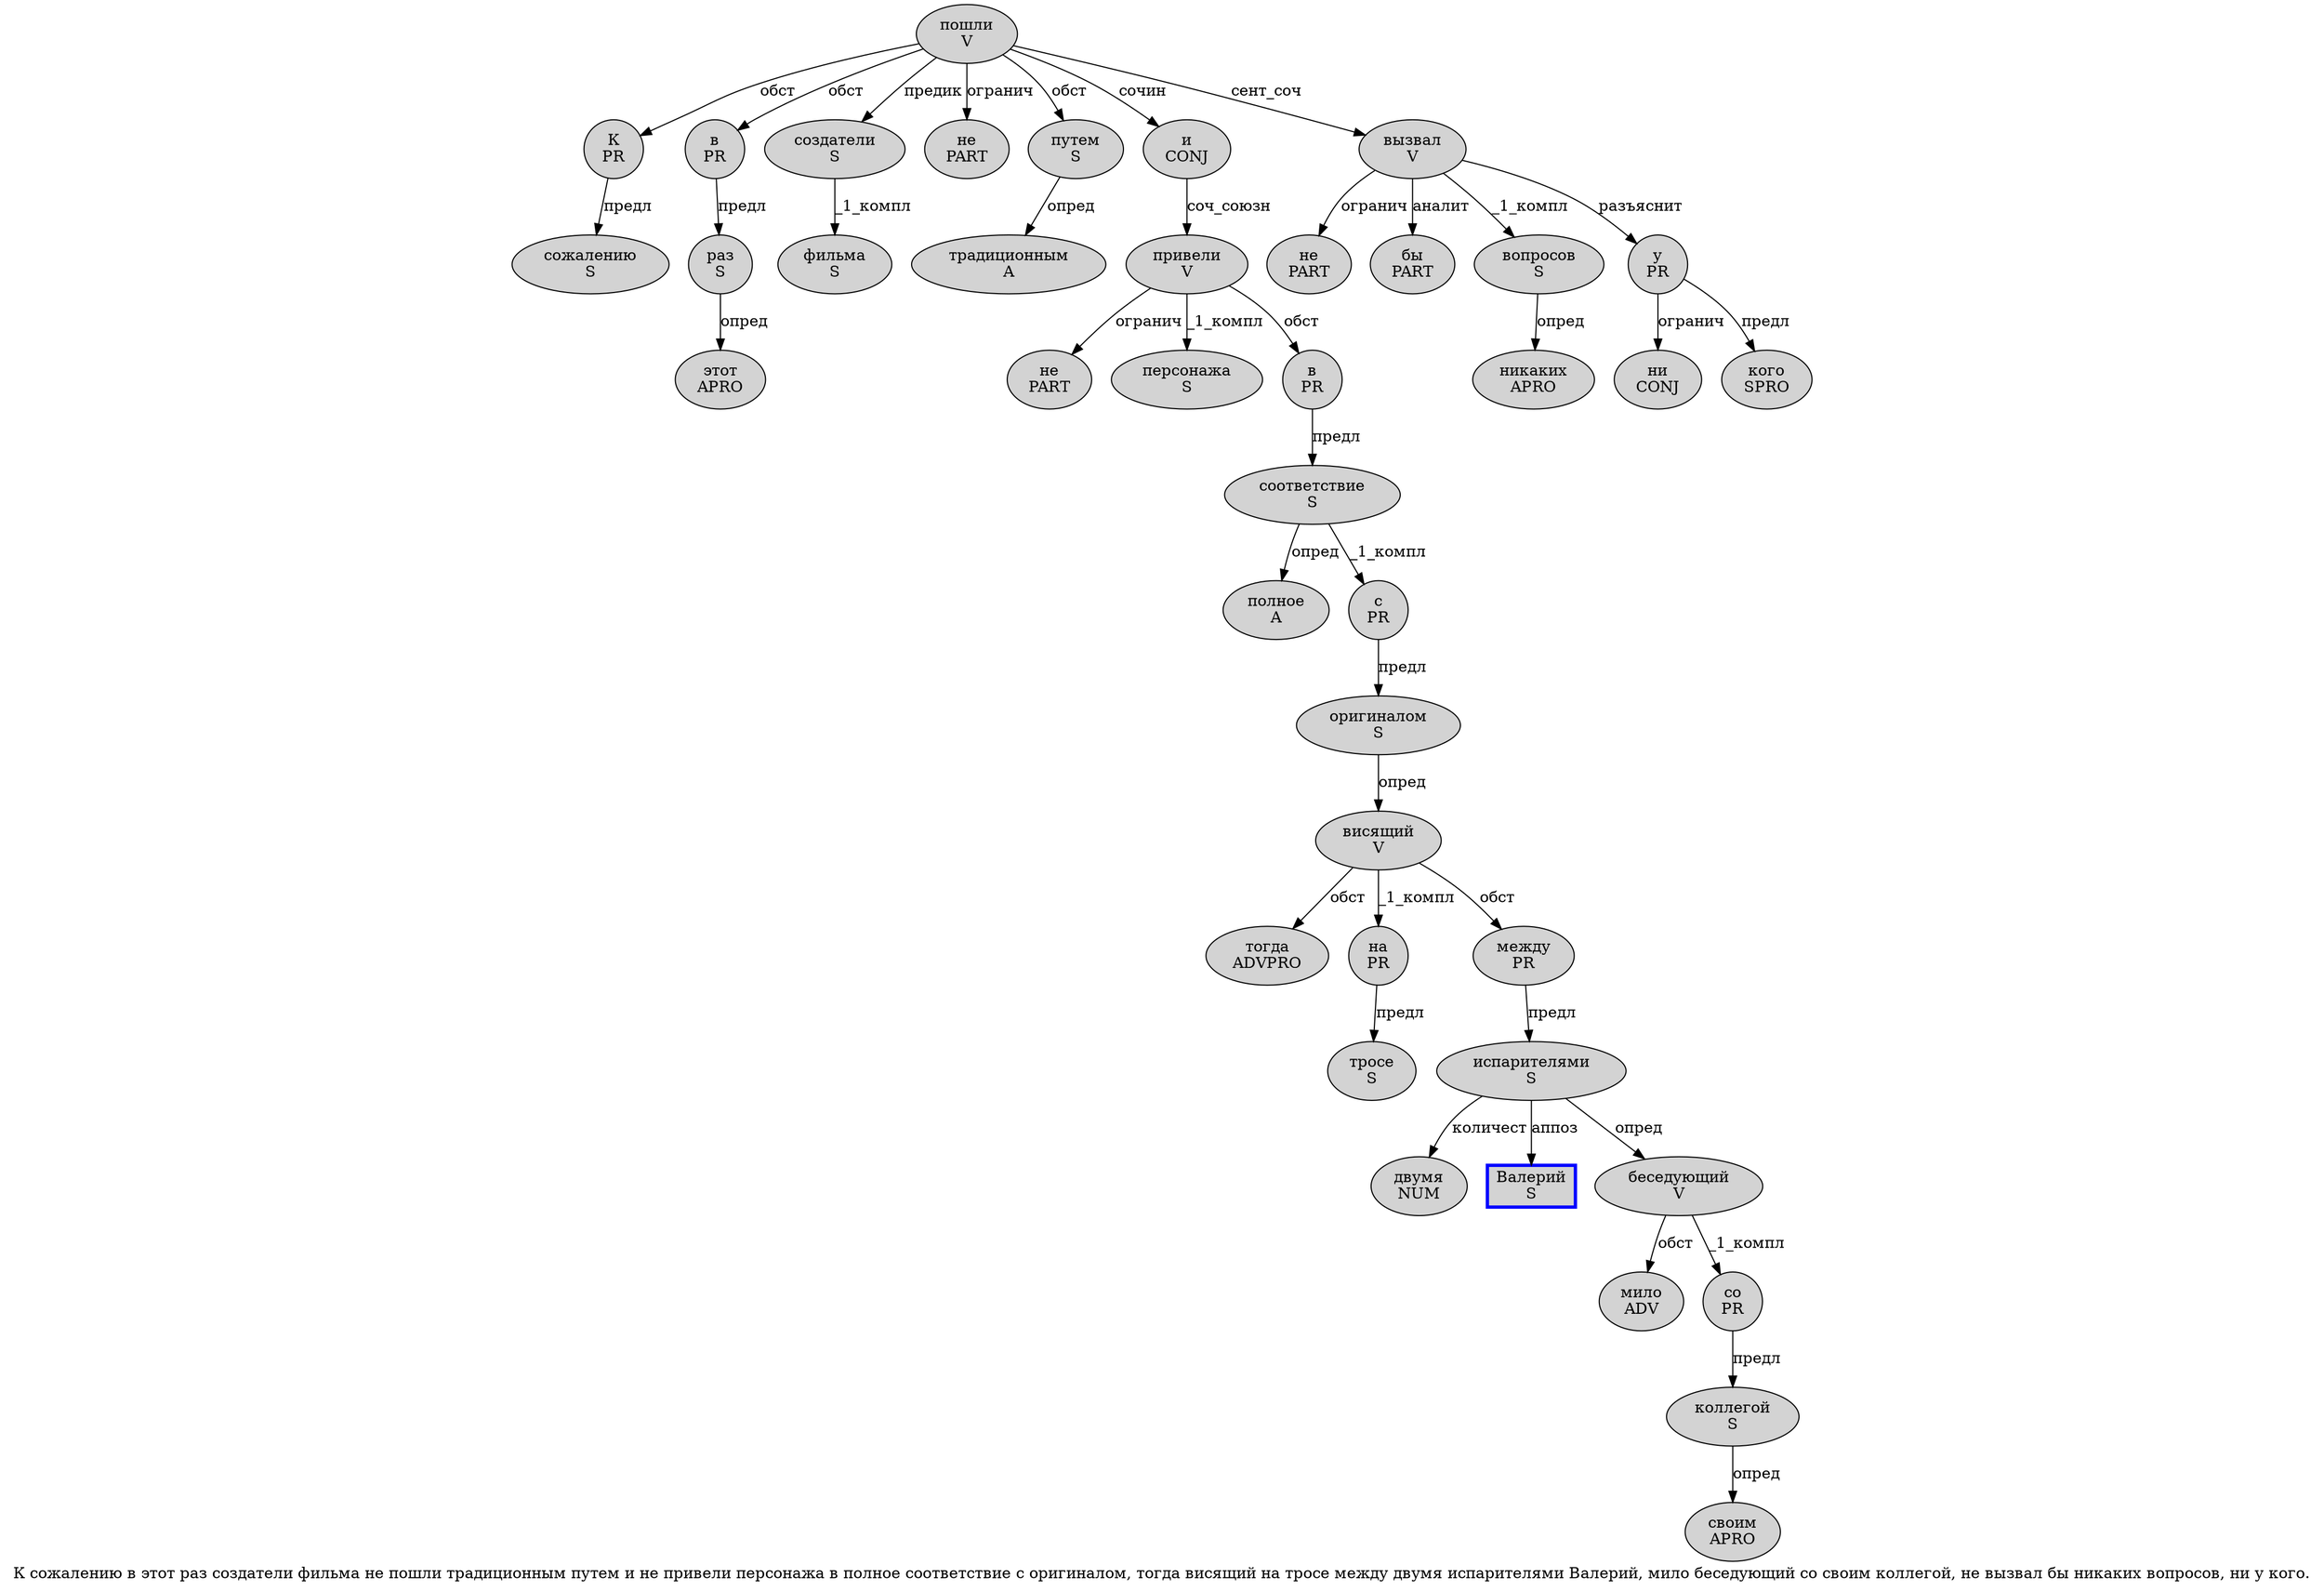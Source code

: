 digraph SENTENCE_3644 {
	graph [label="К сожалению в этот раз создатели фильма не пошли традиционным путем и не привели персонажа в полное соответствие с оригиналом, тогда висящий на тросе между двумя испарителями Валерий, мило беседующий со своим коллегой, не вызвал бы никаких вопросов, ни у кого."]
	node [style=filled]
		0 [label="К
PR" color="" fillcolor=lightgray penwidth=1 shape=ellipse]
		1 [label="сожалению
S" color="" fillcolor=lightgray penwidth=1 shape=ellipse]
		2 [label="в
PR" color="" fillcolor=lightgray penwidth=1 shape=ellipse]
		3 [label="этот
APRO" color="" fillcolor=lightgray penwidth=1 shape=ellipse]
		4 [label="раз
S" color="" fillcolor=lightgray penwidth=1 shape=ellipse]
		5 [label="создатели
S" color="" fillcolor=lightgray penwidth=1 shape=ellipse]
		6 [label="фильма
S" color="" fillcolor=lightgray penwidth=1 shape=ellipse]
		7 [label="не
PART" color="" fillcolor=lightgray penwidth=1 shape=ellipse]
		8 [label="пошли
V" color="" fillcolor=lightgray penwidth=1 shape=ellipse]
		9 [label="традиционным
A" color="" fillcolor=lightgray penwidth=1 shape=ellipse]
		10 [label="путем
S" color="" fillcolor=lightgray penwidth=1 shape=ellipse]
		11 [label="и
CONJ" color="" fillcolor=lightgray penwidth=1 shape=ellipse]
		12 [label="не
PART" color="" fillcolor=lightgray penwidth=1 shape=ellipse]
		13 [label="привели
V" color="" fillcolor=lightgray penwidth=1 shape=ellipse]
		14 [label="персонажа
S" color="" fillcolor=lightgray penwidth=1 shape=ellipse]
		15 [label="в
PR" color="" fillcolor=lightgray penwidth=1 shape=ellipse]
		16 [label="полное
A" color="" fillcolor=lightgray penwidth=1 shape=ellipse]
		17 [label="соответствие
S" color="" fillcolor=lightgray penwidth=1 shape=ellipse]
		18 [label="с
PR" color="" fillcolor=lightgray penwidth=1 shape=ellipse]
		19 [label="оригиналом
S" color="" fillcolor=lightgray penwidth=1 shape=ellipse]
		21 [label="тогда
ADVPRO" color="" fillcolor=lightgray penwidth=1 shape=ellipse]
		22 [label="висящий
V" color="" fillcolor=lightgray penwidth=1 shape=ellipse]
		23 [label="на
PR" color="" fillcolor=lightgray penwidth=1 shape=ellipse]
		24 [label="тросе
S" color="" fillcolor=lightgray penwidth=1 shape=ellipse]
		25 [label="между
PR" color="" fillcolor=lightgray penwidth=1 shape=ellipse]
		26 [label="двумя
NUM" color="" fillcolor=lightgray penwidth=1 shape=ellipse]
		27 [label="испарителями
S" color="" fillcolor=lightgray penwidth=1 shape=ellipse]
		28 [label="Валерий
S" color=blue fillcolor=lightgray penwidth=3 shape=box]
		30 [label="мило
ADV" color="" fillcolor=lightgray penwidth=1 shape=ellipse]
		31 [label="беседующий
V" color="" fillcolor=lightgray penwidth=1 shape=ellipse]
		32 [label="со
PR" color="" fillcolor=lightgray penwidth=1 shape=ellipse]
		33 [label="своим
APRO" color="" fillcolor=lightgray penwidth=1 shape=ellipse]
		34 [label="коллегой
S" color="" fillcolor=lightgray penwidth=1 shape=ellipse]
		36 [label="не
PART" color="" fillcolor=lightgray penwidth=1 shape=ellipse]
		37 [label="вызвал
V" color="" fillcolor=lightgray penwidth=1 shape=ellipse]
		38 [label="бы
PART" color="" fillcolor=lightgray penwidth=1 shape=ellipse]
		39 [label="никаких
APRO" color="" fillcolor=lightgray penwidth=1 shape=ellipse]
		40 [label="вопросов
S" color="" fillcolor=lightgray penwidth=1 shape=ellipse]
		42 [label="ни
CONJ" color="" fillcolor=lightgray penwidth=1 shape=ellipse]
		43 [label="у
PR" color="" fillcolor=lightgray penwidth=1 shape=ellipse]
		44 [label="кого
SPRO" color="" fillcolor=lightgray penwidth=1 shape=ellipse]
			22 -> 21 [label="обст"]
			22 -> 23 [label="_1_компл"]
			22 -> 25 [label="обст"]
			10 -> 9 [label="опред"]
			4 -> 3 [label="опред"]
			5 -> 6 [label="_1_компл"]
			37 -> 36 [label="огранич"]
			37 -> 38 [label="аналит"]
			37 -> 40 [label="_1_компл"]
			37 -> 43 [label="разъяснит"]
			8 -> 0 [label="обст"]
			8 -> 2 [label="обст"]
			8 -> 5 [label="предик"]
			8 -> 7 [label="огранич"]
			8 -> 10 [label="обст"]
			8 -> 11 [label="сочин"]
			8 -> 37 [label="сент_соч"]
			40 -> 39 [label="опред"]
			15 -> 17 [label="предл"]
			18 -> 19 [label="предл"]
			11 -> 13 [label="соч_союзн"]
			13 -> 12 [label="огранич"]
			13 -> 14 [label="_1_компл"]
			13 -> 15 [label="обст"]
			25 -> 27 [label="предл"]
			43 -> 42 [label="огранич"]
			43 -> 44 [label="предл"]
			27 -> 26 [label="количест"]
			27 -> 28 [label="аппоз"]
			27 -> 31 [label="опред"]
			0 -> 1 [label="предл"]
			19 -> 22 [label="опред"]
			17 -> 16 [label="опред"]
			17 -> 18 [label="_1_компл"]
			23 -> 24 [label="предл"]
			2 -> 4 [label="предл"]
			31 -> 30 [label="обст"]
			31 -> 32 [label="_1_компл"]
			34 -> 33 [label="опред"]
			32 -> 34 [label="предл"]
}
